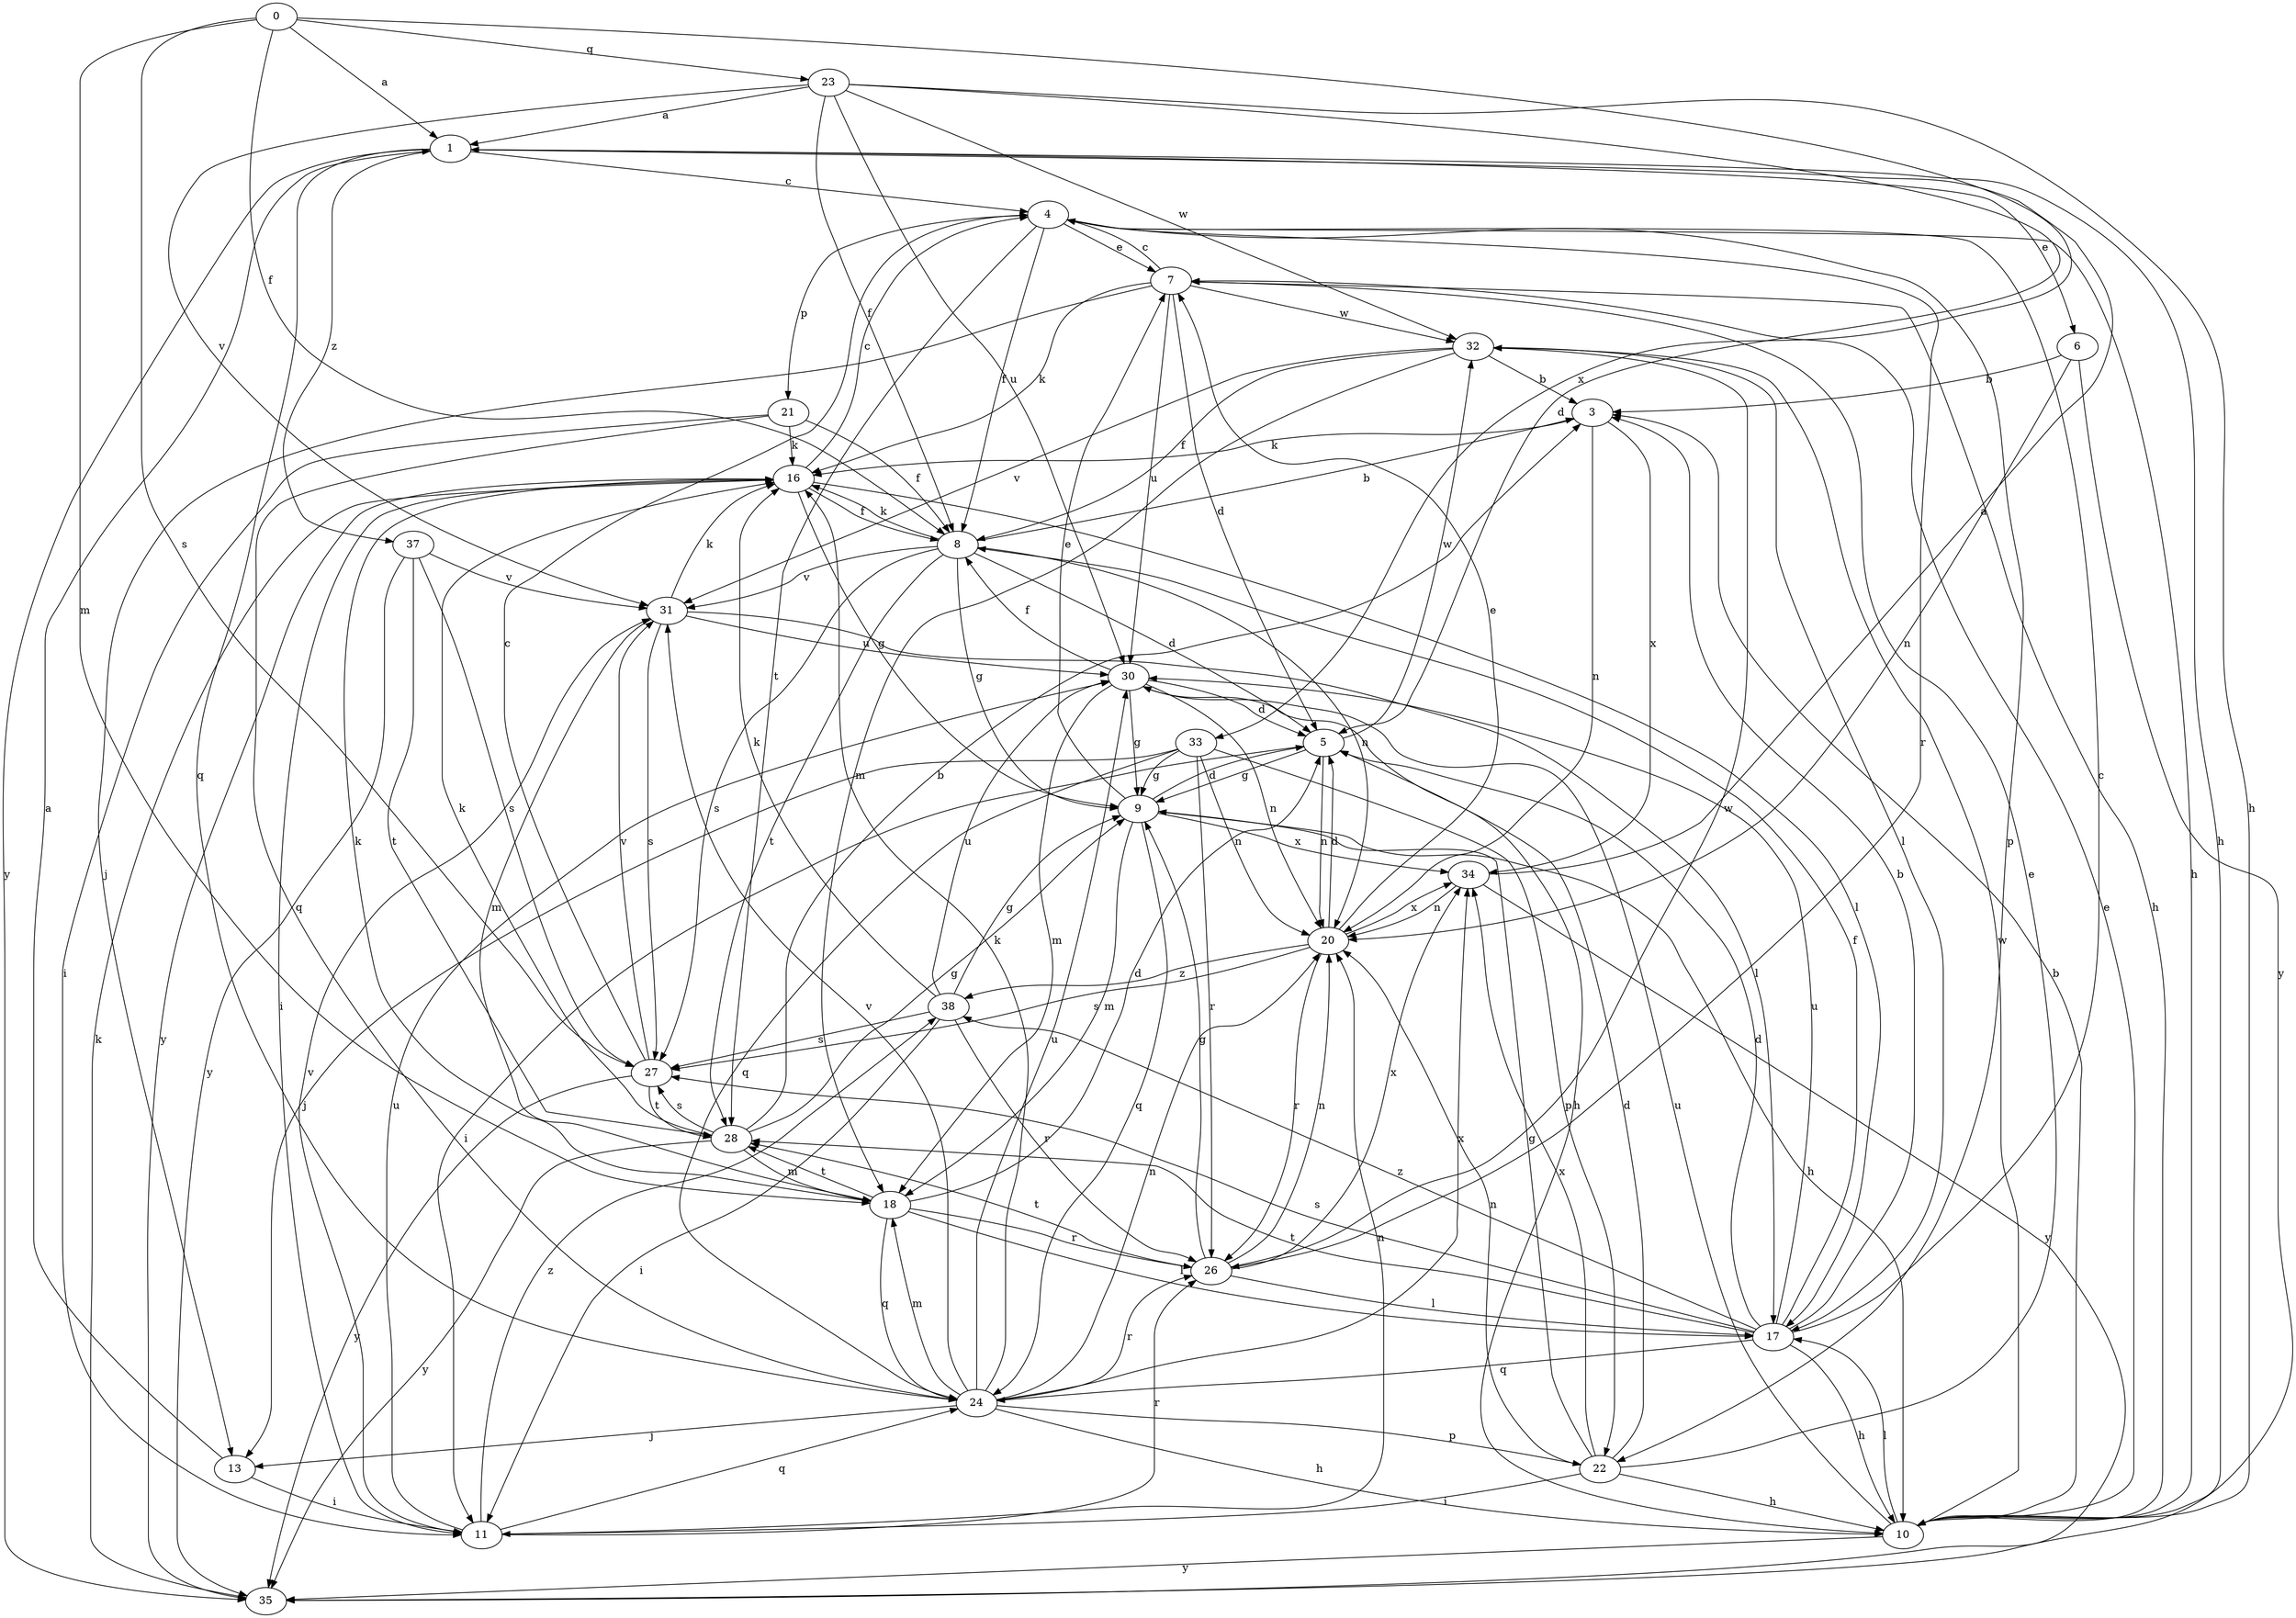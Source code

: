 strict digraph  {
0;
1;
3;
4;
5;
6;
7;
8;
9;
10;
11;
13;
16;
17;
18;
20;
21;
22;
23;
24;
26;
27;
28;
30;
31;
32;
33;
34;
35;
37;
38;
0 -> 1  [label=a];
0 -> 8  [label=f];
0 -> 18  [label=m];
0 -> 23  [label=q];
0 -> 27  [label=s];
0 -> 33  [label=x];
1 -> 4  [label=c];
1 -> 6  [label=e];
1 -> 10  [label=h];
1 -> 24  [label=q];
1 -> 35  [label=y];
1 -> 37  [label=z];
3 -> 16  [label=k];
3 -> 20  [label=n];
3 -> 34  [label=x];
4 -> 7  [label=e];
4 -> 8  [label=f];
4 -> 10  [label=h];
4 -> 21  [label=p];
4 -> 22  [label=p];
4 -> 26  [label=r];
4 -> 28  [label=t];
5 -> 9  [label=g];
5 -> 11  [label=i];
5 -> 20  [label=n];
5 -> 32  [label=w];
6 -> 3  [label=b];
6 -> 20  [label=n];
6 -> 35  [label=y];
7 -> 4  [label=c];
7 -> 5  [label=d];
7 -> 10  [label=h];
7 -> 13  [label=j];
7 -> 16  [label=k];
7 -> 30  [label=u];
7 -> 32  [label=w];
8 -> 3  [label=b];
8 -> 5  [label=d];
8 -> 9  [label=g];
8 -> 16  [label=k];
8 -> 20  [label=n];
8 -> 27  [label=s];
8 -> 28  [label=t];
8 -> 31  [label=v];
9 -> 5  [label=d];
9 -> 7  [label=e];
9 -> 10  [label=h];
9 -> 18  [label=m];
9 -> 24  [label=q];
9 -> 34  [label=x];
10 -> 3  [label=b];
10 -> 7  [label=e];
10 -> 17  [label=l];
10 -> 30  [label=u];
10 -> 32  [label=w];
10 -> 35  [label=y];
11 -> 20  [label=n];
11 -> 24  [label=q];
11 -> 26  [label=r];
11 -> 30  [label=u];
11 -> 31  [label=v];
11 -> 38  [label=z];
13 -> 1  [label=a];
13 -> 11  [label=i];
16 -> 4  [label=c];
16 -> 8  [label=f];
16 -> 9  [label=g];
16 -> 11  [label=i];
16 -> 17  [label=l];
16 -> 35  [label=y];
17 -> 3  [label=b];
17 -> 4  [label=c];
17 -> 5  [label=d];
17 -> 8  [label=f];
17 -> 10  [label=h];
17 -> 24  [label=q];
17 -> 27  [label=s];
17 -> 28  [label=t];
17 -> 30  [label=u];
17 -> 38  [label=z];
18 -> 5  [label=d];
18 -> 16  [label=k];
18 -> 17  [label=l];
18 -> 24  [label=q];
18 -> 26  [label=r];
18 -> 28  [label=t];
20 -> 5  [label=d];
20 -> 7  [label=e];
20 -> 26  [label=r];
20 -> 27  [label=s];
20 -> 34  [label=x];
20 -> 38  [label=z];
21 -> 8  [label=f];
21 -> 11  [label=i];
21 -> 16  [label=k];
21 -> 24  [label=q];
22 -> 5  [label=d];
22 -> 7  [label=e];
22 -> 9  [label=g];
22 -> 10  [label=h];
22 -> 11  [label=i];
22 -> 20  [label=n];
22 -> 34  [label=x];
23 -> 1  [label=a];
23 -> 5  [label=d];
23 -> 8  [label=f];
23 -> 10  [label=h];
23 -> 30  [label=u];
23 -> 31  [label=v];
23 -> 32  [label=w];
24 -> 10  [label=h];
24 -> 13  [label=j];
24 -> 16  [label=k];
24 -> 18  [label=m];
24 -> 20  [label=n];
24 -> 22  [label=p];
24 -> 26  [label=r];
24 -> 30  [label=u];
24 -> 31  [label=v];
24 -> 34  [label=x];
26 -> 9  [label=g];
26 -> 17  [label=l];
26 -> 20  [label=n];
26 -> 28  [label=t];
26 -> 32  [label=w];
26 -> 34  [label=x];
27 -> 4  [label=c];
27 -> 28  [label=t];
27 -> 31  [label=v];
27 -> 35  [label=y];
28 -> 3  [label=b];
28 -> 9  [label=g];
28 -> 16  [label=k];
28 -> 18  [label=m];
28 -> 27  [label=s];
28 -> 35  [label=y];
30 -> 5  [label=d];
30 -> 8  [label=f];
30 -> 9  [label=g];
30 -> 10  [label=h];
30 -> 18  [label=m];
30 -> 20  [label=n];
31 -> 16  [label=k];
31 -> 17  [label=l];
31 -> 18  [label=m];
31 -> 27  [label=s];
31 -> 30  [label=u];
32 -> 3  [label=b];
32 -> 8  [label=f];
32 -> 17  [label=l];
32 -> 18  [label=m];
32 -> 31  [label=v];
33 -> 9  [label=g];
33 -> 13  [label=j];
33 -> 20  [label=n];
33 -> 22  [label=p];
33 -> 24  [label=q];
33 -> 26  [label=r];
34 -> 1  [label=a];
34 -> 20  [label=n];
34 -> 35  [label=y];
35 -> 16  [label=k];
37 -> 27  [label=s];
37 -> 28  [label=t];
37 -> 31  [label=v];
37 -> 35  [label=y];
38 -> 9  [label=g];
38 -> 11  [label=i];
38 -> 16  [label=k];
38 -> 26  [label=r];
38 -> 27  [label=s];
38 -> 30  [label=u];
}
